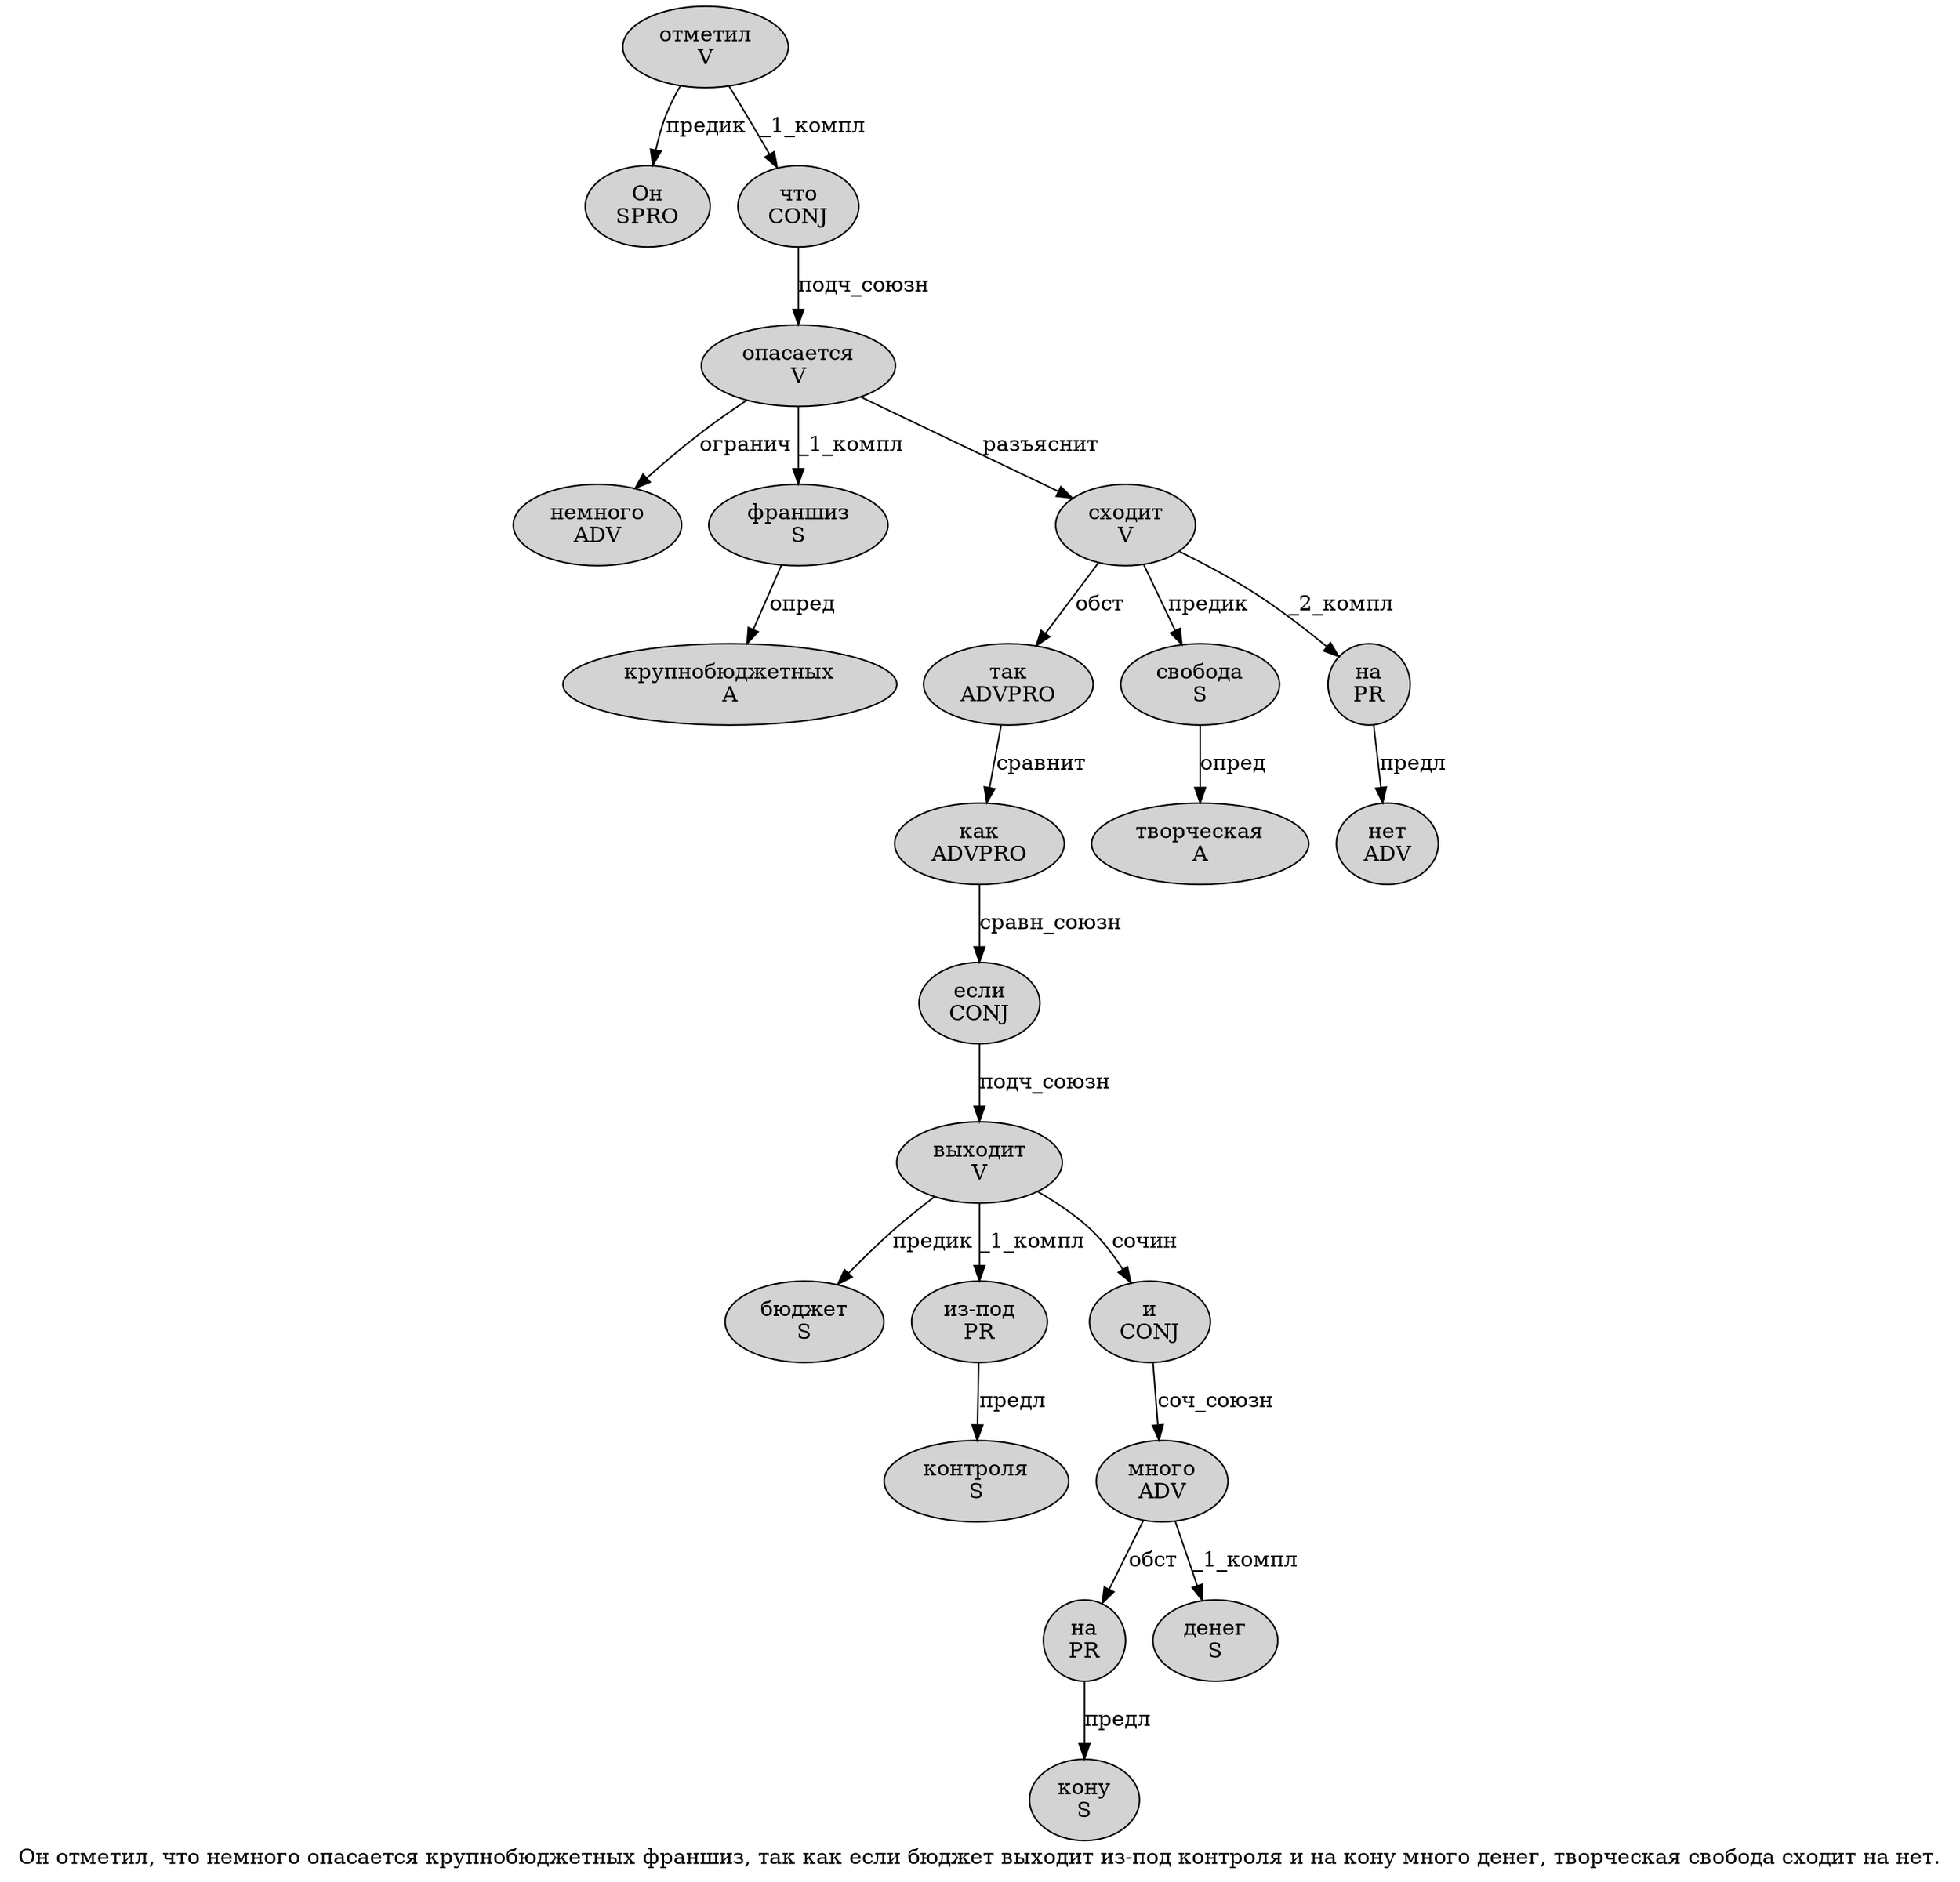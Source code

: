 digraph SENTENCE_687 {
	graph [label="Он отметил, что немного опасается крупнобюджетных франшиз, так как если бюджет выходит из-под контроля и на кону много денег, творческая свобода сходит на нет."]
	node [style=filled]
		0 [label="Он
SPRO" color="" fillcolor=lightgray penwidth=1 shape=ellipse]
		1 [label="отметил
V" color="" fillcolor=lightgray penwidth=1 shape=ellipse]
		3 [label="что
CONJ" color="" fillcolor=lightgray penwidth=1 shape=ellipse]
		4 [label="немного
ADV" color="" fillcolor=lightgray penwidth=1 shape=ellipse]
		5 [label="опасается
V" color="" fillcolor=lightgray penwidth=1 shape=ellipse]
		6 [label="крупнобюджетных
A" color="" fillcolor=lightgray penwidth=1 shape=ellipse]
		7 [label="франшиз
S" color="" fillcolor=lightgray penwidth=1 shape=ellipse]
		9 [label="так
ADVPRO" color="" fillcolor=lightgray penwidth=1 shape=ellipse]
		10 [label="как
ADVPRO" color="" fillcolor=lightgray penwidth=1 shape=ellipse]
		11 [label="если
CONJ" color="" fillcolor=lightgray penwidth=1 shape=ellipse]
		12 [label="бюджет
S" color="" fillcolor=lightgray penwidth=1 shape=ellipse]
		13 [label="выходит
V" color="" fillcolor=lightgray penwidth=1 shape=ellipse]
		14 [label="из-под
PR" color="" fillcolor=lightgray penwidth=1 shape=ellipse]
		15 [label="контроля
S" color="" fillcolor=lightgray penwidth=1 shape=ellipse]
		16 [label="и
CONJ" color="" fillcolor=lightgray penwidth=1 shape=ellipse]
		17 [label="на
PR" color="" fillcolor=lightgray penwidth=1 shape=ellipse]
		18 [label="кону
S" color="" fillcolor=lightgray penwidth=1 shape=ellipse]
		19 [label="много
ADV" color="" fillcolor=lightgray penwidth=1 shape=ellipse]
		20 [label="денег
S" color="" fillcolor=lightgray penwidth=1 shape=ellipse]
		22 [label="творческая
A" color="" fillcolor=lightgray penwidth=1 shape=ellipse]
		23 [label="свобода
S" color="" fillcolor=lightgray penwidth=1 shape=ellipse]
		24 [label="сходит
V" color="" fillcolor=lightgray penwidth=1 shape=ellipse]
		25 [label="на
PR" color="" fillcolor=lightgray penwidth=1 shape=ellipse]
		26 [label="нет
ADV" color="" fillcolor=lightgray penwidth=1 shape=ellipse]
			16 -> 19 [label="соч_союзн"]
			23 -> 22 [label="опред"]
			9 -> 10 [label="сравнит"]
			7 -> 6 [label="опред"]
			3 -> 5 [label="подч_союзн"]
			24 -> 9 [label="обст"]
			24 -> 23 [label="предик"]
			24 -> 25 [label="_2_компл"]
			17 -> 18 [label="предл"]
			14 -> 15 [label="предл"]
			10 -> 11 [label="сравн_союзн"]
			5 -> 4 [label="огранич"]
			5 -> 7 [label="_1_компл"]
			5 -> 24 [label="разъяснит"]
			1 -> 0 [label="предик"]
			1 -> 3 [label="_1_компл"]
			13 -> 12 [label="предик"]
			13 -> 14 [label="_1_компл"]
			13 -> 16 [label="сочин"]
			11 -> 13 [label="подч_союзн"]
			25 -> 26 [label="предл"]
			19 -> 17 [label="обст"]
			19 -> 20 [label="_1_компл"]
}